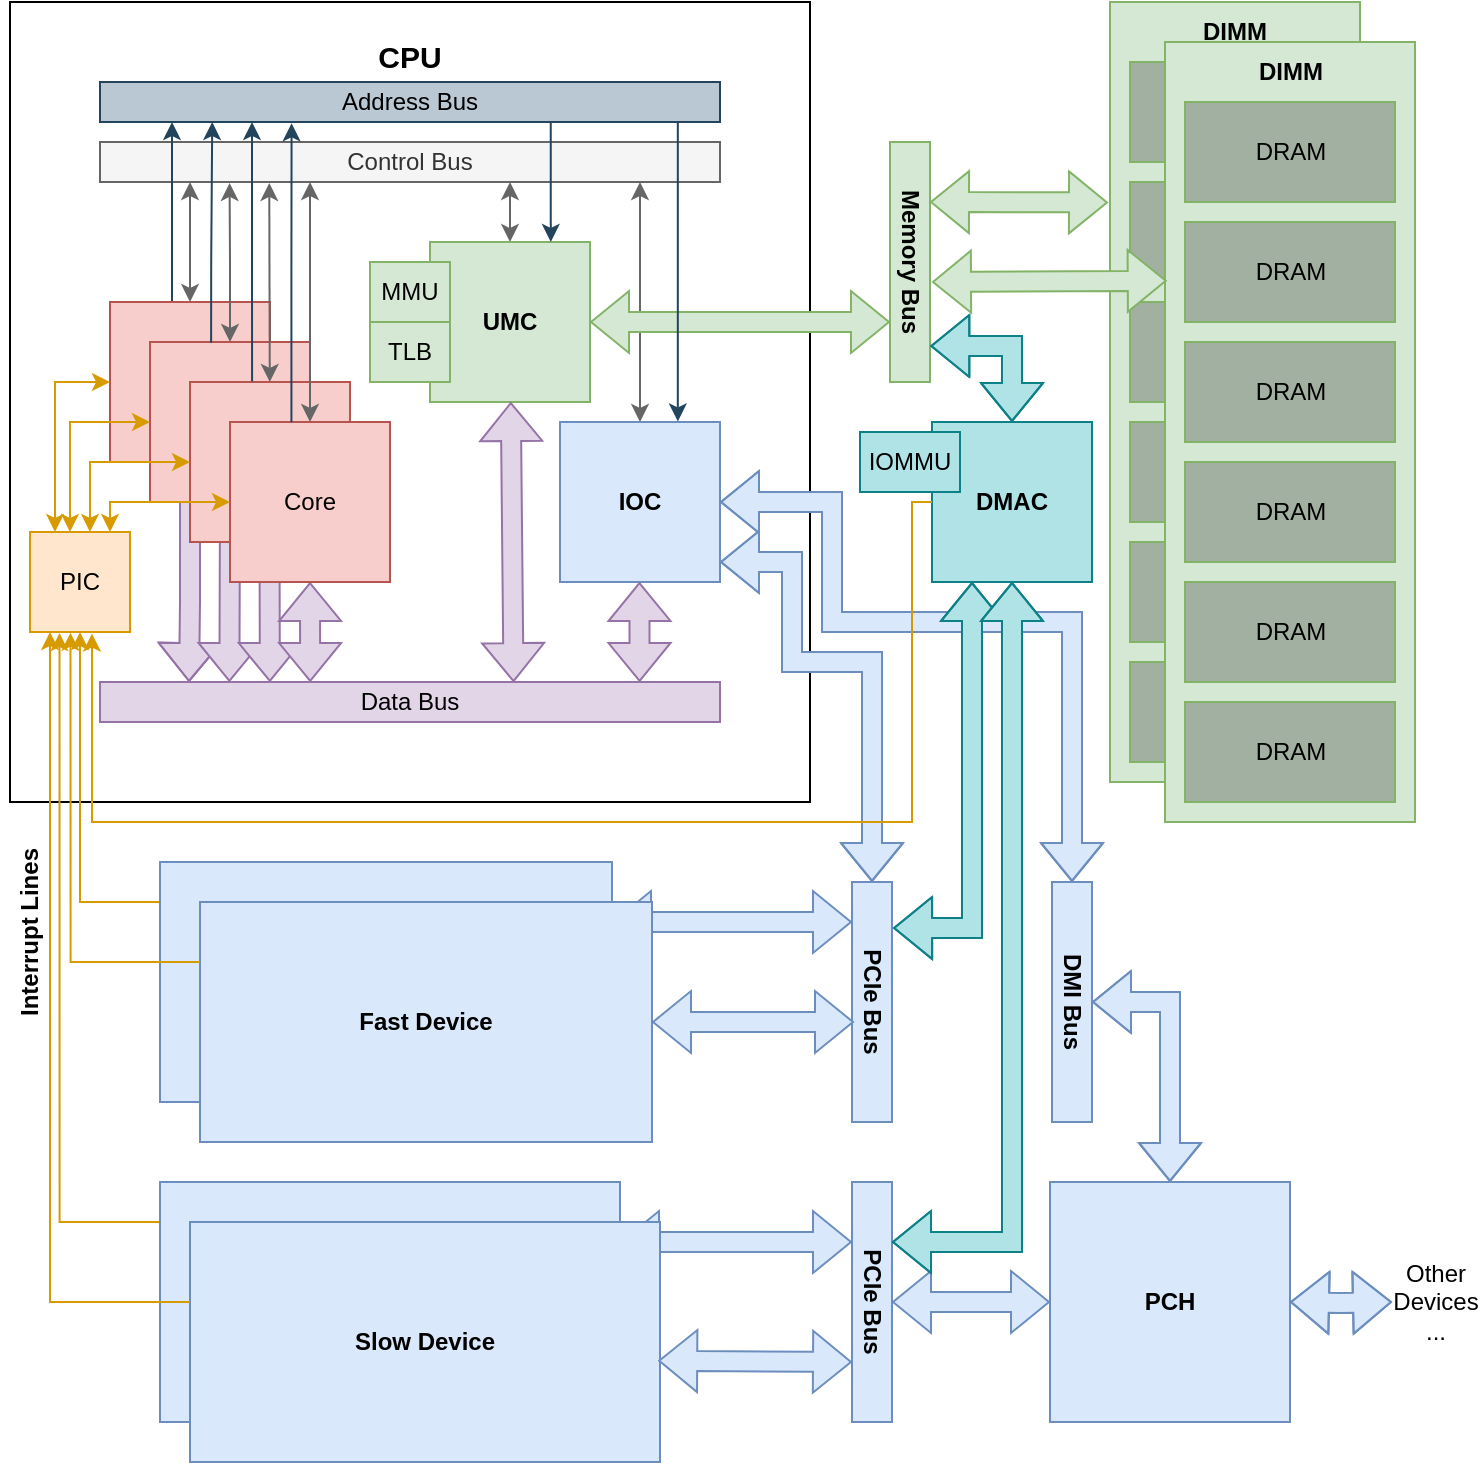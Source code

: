 <mxfile version="20.2.8" type="github">
  <diagram id="J__HdVsJIr5SyrQDiXUM" name="Page-1">
    <mxGraphModel dx="2031" dy="1133" grid="1" gridSize="10" guides="1" tooltips="1" connect="1" arrows="1" fold="1" page="1" pageScale="1" pageWidth="800" pageHeight="800" math="0" shadow="0">
      <root>
        <mxCell id="0" />
        <mxCell id="1" parent="0" />
        <mxCell id="qEeFTIqIXQlI-F8TJPD6-39" value="&lt;div&gt;&lt;font size=&quot;1&quot;&gt;&lt;b style=&quot;font-size: 15px;&quot;&gt;CPU&lt;/b&gt;&lt;/font&gt;&lt;/div&gt;&lt;div&gt;&lt;b&gt;&lt;br&gt;&lt;/b&gt;&lt;/div&gt;&lt;div&gt;&lt;b&gt;&lt;br&gt;&lt;/b&gt;&lt;/div&gt;&lt;div&gt;&lt;b&gt;&lt;br&gt;&lt;/b&gt;&lt;/div&gt;&lt;div&gt;&lt;b&gt;&lt;br&gt;&lt;/b&gt;&lt;/div&gt;&lt;div&gt;&lt;b&gt;&lt;br&gt;&lt;/b&gt;&lt;/div&gt;&lt;div&gt;&lt;b&gt;&lt;br&gt;&lt;/b&gt;&lt;/div&gt;&lt;div&gt;&lt;b&gt;&lt;br&gt;&lt;/b&gt;&lt;/div&gt;&lt;div&gt;&lt;b&gt;&lt;br&gt;&lt;/b&gt;&lt;/div&gt;&lt;div&gt;&lt;b&gt;&lt;br&gt;&lt;/b&gt;&lt;/div&gt;&lt;div&gt;&lt;b&gt;&lt;br&gt;&lt;/b&gt;&lt;/div&gt;&lt;div&gt;&lt;b&gt;&lt;br&gt;&lt;/b&gt;&lt;/div&gt;&lt;div&gt;&lt;b&gt;&lt;br&gt;&lt;/b&gt;&lt;/div&gt;&lt;div&gt;&lt;b&gt;&lt;br&gt;&lt;/b&gt;&lt;/div&gt;&lt;div&gt;&lt;b&gt;&lt;br&gt;&lt;/b&gt;&lt;/div&gt;&lt;div&gt;&lt;b&gt;&lt;br&gt;&lt;/b&gt;&lt;/div&gt;&lt;div&gt;&lt;b&gt;&lt;br&gt;&lt;/b&gt;&lt;/div&gt;&lt;div&gt;&lt;b&gt;&lt;br&gt;&lt;/b&gt;&lt;/div&gt;&lt;div&gt;&lt;b&gt;&lt;br&gt;&lt;/b&gt;&lt;/div&gt;&lt;div&gt;&lt;b&gt;&lt;br&gt;&lt;/b&gt;&lt;/div&gt;&lt;div&gt;&lt;b&gt;&lt;br&gt;&lt;/b&gt;&lt;/div&gt;&lt;div&gt;&lt;b&gt;&lt;br&gt;&lt;/b&gt;&lt;/div&gt;&lt;div&gt;&lt;br&gt;&lt;/div&gt;&lt;div&gt;&lt;br&gt;&lt;/div&gt;&lt;div&gt;&lt;br&gt;&lt;/div&gt;" style="whiteSpace=wrap;html=1;aspect=fixed;" parent="1" vertex="1">
          <mxGeometry x="59" y="40" width="400" height="400" as="geometry" />
        </mxCell>
        <mxCell id="qEeFTIqIXQlI-F8TJPD6-75" value="" style="shape=flexArrow;endArrow=classic;startArrow=classic;html=1;rounded=0;strokeWidth=1;entryX=0;entryY=0.5;entryDx=0;entryDy=0;exitX=0.726;exitY=1;exitDx=0;exitDy=0;exitPerimeter=0;fillColor=#e1d5e7;strokeColor=#9673a6;" parent="1" target="qEeFTIqIXQlI-F8TJPD6-52" edge="1">
          <mxGeometry width="100" height="100" relative="1" as="geometry">
            <mxPoint x="148.52" y="380" as="sourcePoint" />
            <mxPoint x="148.82" y="290" as="targetPoint" />
            <Array as="points">
              <mxPoint x="149" y="340" />
            </Array>
          </mxGeometry>
        </mxCell>
        <mxCell id="qEeFTIqIXQlI-F8TJPD6-70" value="" style="shape=flexArrow;endArrow=classic;startArrow=classic;html=1;rounded=0;strokeWidth=1;entryX=0;entryY=0.5;entryDx=0;entryDy=0;exitX=0.726;exitY=1;exitDx=0;exitDy=0;exitPerimeter=0;fillColor=#e1d5e7;strokeColor=#9673a6;" parent="1" target="qEeFTIqIXQlI-F8TJPD6-50" edge="1">
          <mxGeometry width="100" height="100" relative="1" as="geometry">
            <mxPoint x="168.7" y="380" as="sourcePoint" />
            <mxPoint x="168.52" y="310" as="targetPoint" />
          </mxGeometry>
        </mxCell>
        <mxCell id="qEeFTIqIXQlI-F8TJPD6-13" value="" style="group" parent="1" vertex="1" connectable="0">
          <mxGeometry x="579" y="50" width="212.5" height="450" as="geometry" />
        </mxCell>
        <mxCell id="qEeFTIqIXQlI-F8TJPD6-12" value="&lt;div&gt;&lt;b&gt;DIMM&lt;/b&gt;&lt;/div&gt;&lt;div&gt;&lt;b&gt;&lt;br&gt;&lt;/b&gt;&lt;/div&gt;&lt;div&gt;&lt;b&gt;&lt;br&gt;&lt;/b&gt;&lt;/div&gt;&lt;div&gt;&lt;b&gt;&lt;br&gt;&lt;/b&gt;&lt;/div&gt;&lt;div&gt;&lt;b&gt;&lt;br&gt;&lt;/b&gt;&lt;/div&gt;&lt;div&gt;&lt;b&gt;&lt;br&gt;&lt;/b&gt;&lt;/div&gt;&lt;div&gt;&lt;b&gt;&lt;br&gt;&lt;/b&gt;&lt;/div&gt;&lt;div&gt;&lt;b&gt;&lt;br&gt;&lt;/b&gt;&lt;/div&gt;&lt;div&gt;&lt;b&gt;&lt;br&gt;&lt;/b&gt;&lt;/div&gt;&lt;div&gt;&lt;b&gt;&lt;br&gt;&lt;/b&gt;&lt;/div&gt;&lt;div&gt;&lt;b&gt;&lt;br&gt;&lt;/b&gt;&lt;/div&gt;&lt;div&gt;&lt;b&gt;&lt;br&gt;&lt;/b&gt;&lt;/div&gt;&lt;div&gt;&lt;b&gt;&lt;br&gt;&lt;/b&gt;&lt;/div&gt;&lt;div&gt;&lt;b&gt;&lt;br&gt;&lt;/b&gt;&lt;/div&gt;&lt;div&gt;&lt;b&gt;&lt;br&gt;&lt;/b&gt;&lt;/div&gt;&lt;div&gt;&lt;b&gt;&lt;br&gt;&lt;/b&gt;&lt;/div&gt;&lt;div&gt;&lt;b&gt;&lt;br&gt;&lt;/b&gt;&lt;/div&gt;&lt;div&gt;&lt;b&gt;&lt;br&gt;&lt;/b&gt;&lt;/div&gt;&lt;div&gt;&lt;b&gt;&lt;br&gt;&lt;/b&gt;&lt;/div&gt;&lt;div&gt;&lt;b&gt;&lt;br&gt;&lt;/b&gt;&lt;/div&gt;&lt;div&gt;&lt;b&gt;&lt;br&gt;&lt;/b&gt;&lt;/div&gt;&lt;div&gt;&lt;b&gt;&lt;br&gt;&lt;/b&gt;&lt;/div&gt;&lt;div&gt;&lt;b&gt;&lt;br&gt;&lt;/b&gt;&lt;/div&gt;&lt;div&gt;&lt;b&gt;&lt;br&gt;&lt;/b&gt;&lt;/div&gt;&lt;div&gt;&lt;b&gt;&lt;br&gt;&lt;/b&gt;&lt;/div&gt;&lt;div&gt;&lt;b&gt;&lt;br&gt;&lt;/b&gt;&lt;/div&gt;" style="rounded=0;whiteSpace=wrap;html=1;fillColor=#d5e8d4;strokeColor=#82b366;" parent="qEeFTIqIXQlI-F8TJPD6-13" vertex="1">
          <mxGeometry x="30" y="-10" width="125" height="390" as="geometry" />
        </mxCell>
        <mxCell id="qEeFTIqIXQlI-F8TJPD6-6" value="DRAM" style="rounded=0;whiteSpace=wrap;html=1;fillColor=#A2B0A1;strokeColor=#82b366;" parent="qEeFTIqIXQlI-F8TJPD6-13" vertex="1">
          <mxGeometry x="40" y="20" width="105" height="50" as="geometry" />
        </mxCell>
        <mxCell id="qEeFTIqIXQlI-F8TJPD6-7" value="DRAM" style="rounded=0;whiteSpace=wrap;html=1;fillColor=#A2B0A1;strokeColor=#82b366;" parent="qEeFTIqIXQlI-F8TJPD6-13" vertex="1">
          <mxGeometry x="40" y="80" width="105" height="50" as="geometry" />
        </mxCell>
        <mxCell id="qEeFTIqIXQlI-F8TJPD6-8" value="DRAM" style="rounded=0;whiteSpace=wrap;html=1;fillColor=#A2B0A1;strokeColor=#82b366;" parent="qEeFTIqIXQlI-F8TJPD6-13" vertex="1">
          <mxGeometry x="40" y="140" width="105" height="50" as="geometry" />
        </mxCell>
        <mxCell id="qEeFTIqIXQlI-F8TJPD6-9" value="DRAM" style="rounded=0;whiteSpace=wrap;html=1;fillColor=#A2B0A1;strokeColor=#82b366;" parent="qEeFTIqIXQlI-F8TJPD6-13" vertex="1">
          <mxGeometry x="40" y="200" width="105" height="50" as="geometry" />
        </mxCell>
        <mxCell id="qEeFTIqIXQlI-F8TJPD6-10" value="DRAM" style="rounded=0;whiteSpace=wrap;html=1;fillColor=#A2B0A1;strokeColor=#82b366;" parent="qEeFTIqIXQlI-F8TJPD6-13" vertex="1">
          <mxGeometry x="40" y="260" width="105" height="50" as="geometry" />
        </mxCell>
        <mxCell id="qEeFTIqIXQlI-F8TJPD6-11" value="DRAM" style="rounded=0;whiteSpace=wrap;html=1;fillColor=#A2B0A1;strokeColor=#82b366;" parent="qEeFTIqIXQlI-F8TJPD6-13" vertex="1">
          <mxGeometry x="40" y="320" width="105" height="50" as="geometry" />
        </mxCell>
        <mxCell id="qEeFTIqIXQlI-F8TJPD6-15" value="" style="group" parent="qEeFTIqIXQlI-F8TJPD6-13" vertex="1" connectable="0">
          <mxGeometry x="57.5" y="10" width="155" height="420" as="geometry" />
        </mxCell>
        <mxCell id="qEeFTIqIXQlI-F8TJPD6-16" value="&lt;div&gt;&lt;b&gt;DIMM&lt;/b&gt;&lt;/div&gt;&lt;div&gt;&lt;b&gt;&lt;br&gt;&lt;/b&gt;&lt;/div&gt;&lt;div&gt;&lt;b&gt;&lt;br&gt;&lt;/b&gt;&lt;/div&gt;&lt;div&gt;&lt;b&gt;&lt;br&gt;&lt;/b&gt;&lt;/div&gt;&lt;div&gt;&lt;b&gt;&lt;br&gt;&lt;/b&gt;&lt;/div&gt;&lt;div&gt;&lt;b&gt;&lt;br&gt;&lt;/b&gt;&lt;/div&gt;&lt;div&gt;&lt;b&gt;&lt;br&gt;&lt;/b&gt;&lt;/div&gt;&lt;div&gt;&lt;b&gt;&lt;br&gt;&lt;/b&gt;&lt;/div&gt;&lt;div&gt;&lt;b&gt;&lt;br&gt;&lt;/b&gt;&lt;/div&gt;&lt;div&gt;&lt;b&gt;&lt;br&gt;&lt;/b&gt;&lt;/div&gt;&lt;div&gt;&lt;b&gt;&lt;br&gt;&lt;/b&gt;&lt;/div&gt;&lt;div&gt;&lt;b&gt;&lt;br&gt;&lt;/b&gt;&lt;/div&gt;&lt;div&gt;&lt;b&gt;&lt;br&gt;&lt;/b&gt;&lt;/div&gt;&lt;div&gt;&lt;b&gt;&lt;br&gt;&lt;/b&gt;&lt;/div&gt;&lt;div&gt;&lt;b&gt;&lt;br&gt;&lt;/b&gt;&lt;/div&gt;&lt;div&gt;&lt;b&gt;&lt;br&gt;&lt;/b&gt;&lt;/div&gt;&lt;div&gt;&lt;b&gt;&lt;br&gt;&lt;/b&gt;&lt;/div&gt;&lt;div&gt;&lt;b&gt;&lt;br&gt;&lt;/b&gt;&lt;/div&gt;&lt;div&gt;&lt;b&gt;&lt;br&gt;&lt;/b&gt;&lt;/div&gt;&lt;div&gt;&lt;b&gt;&lt;br&gt;&lt;/b&gt;&lt;/div&gt;&lt;div&gt;&lt;b&gt;&lt;br&gt;&lt;/b&gt;&lt;/div&gt;&lt;div&gt;&lt;b&gt;&lt;br&gt;&lt;/b&gt;&lt;/div&gt;&lt;div&gt;&lt;b&gt;&lt;br&gt;&lt;/b&gt;&lt;/div&gt;&lt;div&gt;&lt;b&gt;&lt;br&gt;&lt;/b&gt;&lt;/div&gt;&lt;div&gt;&lt;b&gt;&lt;br&gt;&lt;/b&gt;&lt;/div&gt;&lt;div&gt;&lt;b&gt;&lt;br&gt;&lt;/b&gt;&lt;/div&gt;" style="rounded=0;whiteSpace=wrap;html=1;fillColor=#d5e8d4;strokeColor=#82b366;" parent="qEeFTIqIXQlI-F8TJPD6-15" vertex="1">
          <mxGeometry width="125" height="390" as="geometry" />
        </mxCell>
        <mxCell id="qEeFTIqIXQlI-F8TJPD6-17" value="DRAM" style="rounded=0;whiteSpace=wrap;html=1;fillColor=#A2B0A1;strokeColor=#82b366;" parent="qEeFTIqIXQlI-F8TJPD6-15" vertex="1">
          <mxGeometry x="10" y="30" width="105" height="50" as="geometry" />
        </mxCell>
        <mxCell id="qEeFTIqIXQlI-F8TJPD6-18" value="DRAM" style="rounded=0;whiteSpace=wrap;html=1;fillColor=#A2B0A1;strokeColor=#82b366;" parent="qEeFTIqIXQlI-F8TJPD6-15" vertex="1">
          <mxGeometry x="10" y="90" width="105" height="50" as="geometry" />
        </mxCell>
        <mxCell id="qEeFTIqIXQlI-F8TJPD6-19" value="DRAM" style="rounded=0;whiteSpace=wrap;html=1;fillColor=#A2B0A1;strokeColor=#82b366;" parent="qEeFTIqIXQlI-F8TJPD6-15" vertex="1">
          <mxGeometry x="10" y="150" width="105" height="50" as="geometry" />
        </mxCell>
        <mxCell id="qEeFTIqIXQlI-F8TJPD6-20" value="DRAM" style="rounded=0;whiteSpace=wrap;html=1;fillColor=#A2B0A1;strokeColor=#82b366;" parent="qEeFTIqIXQlI-F8TJPD6-15" vertex="1">
          <mxGeometry x="10" y="210" width="105" height="50" as="geometry" />
        </mxCell>
        <mxCell id="qEeFTIqIXQlI-F8TJPD6-21" value="DRAM" style="rounded=0;whiteSpace=wrap;html=1;fillColor=#A2B0A1;strokeColor=#82b366;" parent="qEeFTIqIXQlI-F8TJPD6-15" vertex="1">
          <mxGeometry x="10" y="270" width="105" height="50" as="geometry" />
        </mxCell>
        <mxCell id="qEeFTIqIXQlI-F8TJPD6-22" value="DRAM" style="rounded=0;whiteSpace=wrap;html=1;fillColor=#A2B0A1;strokeColor=#82b366;" parent="qEeFTIqIXQlI-F8TJPD6-15" vertex="1">
          <mxGeometry x="10" y="330" width="105" height="50" as="geometry" />
        </mxCell>
        <mxCell id="qEeFTIqIXQlI-F8TJPD6-47" value="Control Bus" style="rounded=0;whiteSpace=wrap;html=1;direction=west;fillColor=#f5f5f5;fontColor=#333333;strokeColor=#666666;" parent="1" vertex="1">
          <mxGeometry x="104" y="110" width="310" height="20" as="geometry" />
        </mxCell>
        <mxCell id="qEeFTIqIXQlI-F8TJPD6-63" style="edgeStyle=orthogonalEdgeStyle;rounded=0;orthogonalLoop=1;jettySize=auto;html=1;startArrow=classic;startFill=1;endArrow=classic;endFill=1;fillColor=#f5f5f5;strokeColor=#666666;" parent="1" source="qEeFTIqIXQlI-F8TJPD6-49" edge="1">
          <mxGeometry relative="1" as="geometry">
            <mxPoint x="149" y="130" as="targetPoint" />
          </mxGeometry>
        </mxCell>
        <mxCell id="-2iX7dDmLR8iBzbatovd-29" style="edgeStyle=orthogonalEdgeStyle;rounded=0;orthogonalLoop=1;jettySize=auto;html=1;fontSize=15;elbow=vertical;fillColor=#bac8d3;strokeColor=#23445d;" parent="1" source="qEeFTIqIXQlI-F8TJPD6-49" target="-2iX7dDmLR8iBzbatovd-27" edge="1">
          <mxGeometry relative="1" as="geometry">
            <Array as="points">
              <mxPoint x="140" y="160" />
              <mxPoint x="140" y="160" />
            </Array>
          </mxGeometry>
        </mxCell>
        <mxCell id="qEeFTIqIXQlI-F8TJPD6-49" value="Core" style="whiteSpace=wrap;html=1;aspect=fixed;fillColor=#f8cecc;strokeColor=#b85450;" parent="1" vertex="1">
          <mxGeometry x="109" y="190" width="80" height="80" as="geometry" />
        </mxCell>
        <mxCell id="qEeFTIqIXQlI-F8TJPD6-64" style="edgeStyle=orthogonalEdgeStyle;rounded=0;orthogonalLoop=1;jettySize=auto;html=1;entryX=0.791;entryY=-0.024;entryDx=0;entryDy=0;entryPerimeter=0;startArrow=classic;startFill=1;endArrow=classic;endFill=1;fillColor=#f5f5f5;strokeColor=#666666;" parent="1" source="qEeFTIqIXQlI-F8TJPD6-51" target="qEeFTIqIXQlI-F8TJPD6-47" edge="1">
          <mxGeometry relative="1" as="geometry" />
        </mxCell>
        <mxCell id="qEeFTIqIXQlI-F8TJPD6-51" value="Core" style="whiteSpace=wrap;html=1;aspect=fixed;fillColor=#f8cecc;strokeColor=#b85450;" parent="1" vertex="1">
          <mxGeometry x="129" y="210" width="80" height="80" as="geometry" />
        </mxCell>
        <mxCell id="qEeFTIqIXQlI-F8TJPD6-60" style="edgeStyle=orthogonalEdgeStyle;rounded=0;orthogonalLoop=1;jettySize=auto;html=1;startArrow=classic;startFill=1;endArrow=classic;endFill=1;fillColor=#f5f5f5;strokeColor=#666666;" parent="1" source="qEeFTIqIXQlI-F8TJPD6-53" edge="1">
          <mxGeometry relative="1" as="geometry">
            <mxPoint x="309" y="130" as="targetPoint" />
            <Array as="points">
              <mxPoint x="309" y="130" />
            </Array>
          </mxGeometry>
        </mxCell>
        <mxCell id="qEeFTIqIXQlI-F8TJPD6-53" value="UMC" style="whiteSpace=wrap;html=1;aspect=fixed;fillColor=#d5e8d4;strokeColor=#82b366;fontStyle=1" parent="1" vertex="1">
          <mxGeometry x="269" y="160" width="80" height="80" as="geometry" />
        </mxCell>
        <mxCell id="qEeFTIqIXQlI-F8TJPD6-52" value="Core" style="whiteSpace=wrap;html=1;aspect=fixed;fillColor=#f8cecc;strokeColor=#b85450;" parent="1" vertex="1">
          <mxGeometry x="149" y="230" width="80" height="80" as="geometry" />
        </mxCell>
        <mxCell id="qEeFTIqIXQlI-F8TJPD6-57" style="edgeStyle=orthogonalEdgeStyle;rounded=0;orthogonalLoop=1;jettySize=auto;html=1;endArrow=classic;endFill=1;startArrow=classic;startFill=1;fillColor=#f5f5f5;strokeColor=#666666;" parent="1" source="qEeFTIqIXQlI-F8TJPD6-54" edge="1">
          <mxGeometry relative="1" as="geometry">
            <mxPoint x="374" y="130" as="targetPoint" />
            <Array as="points">
              <mxPoint x="374" y="130" />
            </Array>
          </mxGeometry>
        </mxCell>
        <mxCell id="qEeFTIqIXQlI-F8TJPD6-54" value="IOC" style="whiteSpace=wrap;html=1;aspect=fixed;fillColor=#dae8fc;strokeColor=#6c8ebf;fontStyle=1" parent="1" vertex="1">
          <mxGeometry x="334" y="250" width="80" height="80" as="geometry" />
        </mxCell>
        <mxCell id="qEeFTIqIXQlI-F8TJPD6-55" value="Data Bus" style="rounded=0;whiteSpace=wrap;html=1;direction=west;fillColor=#e1d5e7;strokeColor=#9673a6;" parent="1" vertex="1">
          <mxGeometry x="104" y="380" width="310" height="20" as="geometry" />
        </mxCell>
        <mxCell id="qEeFTIqIXQlI-F8TJPD6-65" value="" style="endArrow=classic;startArrow=classic;html=1;rounded=0;entryX=0.727;entryY=-0.024;entryDx=0;entryDy=0;entryPerimeter=0;fillColor=#f5f5f5;strokeColor=#666666;" parent="1" source="qEeFTIqIXQlI-F8TJPD6-52" target="qEeFTIqIXQlI-F8TJPD6-47" edge="1">
          <mxGeometry width="50" height="50" relative="1" as="geometry">
            <mxPoint x="229" y="300" as="sourcePoint" />
            <mxPoint x="279" y="250" as="targetPoint" />
          </mxGeometry>
        </mxCell>
        <mxCell id="qEeFTIqIXQlI-F8TJPD6-66" value="" style="endArrow=classic;startArrow=classic;html=1;rounded=0;entryX=0.727;entryY=-0.024;entryDx=0;entryDy=0;entryPerimeter=0;exitX=0.5;exitY=0;exitDx=0;exitDy=0;fillColor=#f5f5f5;strokeColor=#666666;" parent="1" source="qEeFTIqIXQlI-F8TJPD6-50" edge="1">
          <mxGeometry width="50" height="50" relative="1" as="geometry">
            <mxPoint x="209.264" y="229.52" as="sourcePoint" />
            <mxPoint x="209" y="130.0" as="targetPoint" />
          </mxGeometry>
        </mxCell>
        <mxCell id="qEeFTIqIXQlI-F8TJPD6-69" value="" style="shape=flexArrow;endArrow=classic;startArrow=classic;html=1;rounded=0;strokeWidth=1;entryX=0.5;entryY=1;entryDx=0;entryDy=0;exitX=0.726;exitY=1;exitDx=0;exitDy=0;exitPerimeter=0;fillColor=#e1d5e7;strokeColor=#9673a6;" parent="1" source="qEeFTIqIXQlI-F8TJPD6-55" edge="1">
          <mxGeometry width="100" height="100" relative="1" as="geometry">
            <mxPoint x="188.85" y="360" as="sourcePoint" />
            <mxPoint x="188.76" y="310" as="targetPoint" />
          </mxGeometry>
        </mxCell>
        <mxCell id="qEeFTIqIXQlI-F8TJPD6-68" value="" style="shape=flexArrow;endArrow=classic;startArrow=classic;html=1;rounded=0;strokeWidth=1;entryX=0.5;entryY=1;entryDx=0;entryDy=0;exitX=0.661;exitY=1;exitDx=0;exitDy=0;exitPerimeter=0;fillColor=#e1d5e7;strokeColor=#9673a6;" parent="1" source="qEeFTIqIXQlI-F8TJPD6-55" target="qEeFTIqIXQlI-F8TJPD6-50" edge="1">
          <mxGeometry width="100" height="100" relative="1" as="geometry">
            <mxPoint x="209" y="360" as="sourcePoint" />
            <mxPoint x="309" y="260" as="targetPoint" />
          </mxGeometry>
        </mxCell>
        <mxCell id="qEeFTIqIXQlI-F8TJPD6-50" value="Core" style="whiteSpace=wrap;html=1;aspect=fixed;fillColor=#f8cecc;strokeColor=#b85450;" parent="1" vertex="1">
          <mxGeometry x="169" y="250" width="80" height="80" as="geometry" />
        </mxCell>
        <mxCell id="qEeFTIqIXQlI-F8TJPD6-74" value="" style="shape=flexArrow;endArrow=classic;startArrow=classic;html=1;rounded=0;strokeWidth=1;exitX=0.333;exitY=0.997;exitDx=0;exitDy=0;exitPerimeter=0;fillColor=#e1d5e7;strokeColor=#9673a6;" parent="1" source="qEeFTIqIXQlI-F8TJPD6-55" target="qEeFTIqIXQlI-F8TJPD6-53" edge="1">
          <mxGeometry width="100" height="100" relative="1" as="geometry">
            <mxPoint x="318.85" y="380" as="sourcePoint" />
            <mxPoint x="318.76" y="330" as="targetPoint" />
          </mxGeometry>
        </mxCell>
        <mxCell id="qEeFTIqIXQlI-F8TJPD6-76" value="" style="shape=flexArrow;endArrow=classic;startArrow=classic;html=1;rounded=0;strokeWidth=1;entryX=0.5;entryY=1;entryDx=0;entryDy=0;exitX=0.661;exitY=1;exitDx=0;exitDy=0;exitPerimeter=0;fillColor=#e1d5e7;strokeColor=#9673a6;" parent="1" edge="1">
          <mxGeometry width="100" height="100" relative="1" as="geometry">
            <mxPoint x="373.8" y="380" as="sourcePoint" />
            <mxPoint x="373.71" y="330" as="targetPoint" />
          </mxGeometry>
        </mxCell>
        <mxCell id="qEeFTIqIXQlI-F8TJPD6-77" value="" style="shape=flexArrow;endArrow=classic;startArrow=classic;html=1;rounded=0;strokeWidth=1;fillColor=#d5e8d4;entryX=1;entryY=0.5;entryDx=0;entryDy=0;strokeColor=#82b366;exitX=0.75;exitY=1;exitDx=0;exitDy=0;" parent="1" source="-2iX7dDmLR8iBzbatovd-1" target="qEeFTIqIXQlI-F8TJPD6-53" edge="1">
          <mxGeometry width="100" height="100" relative="1" as="geometry">
            <mxPoint x="460" y="180" as="sourcePoint" />
            <mxPoint x="339" y="190" as="targetPoint" />
          </mxGeometry>
        </mxCell>
        <mxCell id="qEeFTIqIXQlI-F8TJPD6-82" style="edgeStyle=orthogonalEdgeStyle;rounded=0;orthogonalLoop=1;jettySize=auto;html=1;startArrow=classic;startFill=1;endArrow=none;endFill=0;strokeWidth=1;fillColor=#ffe6cc;entryX=0;entryY=0.167;entryDx=0;entryDy=0;entryPerimeter=0;exitX=0.5;exitY=1;exitDx=0;exitDy=0;strokeColor=#d79b00;" parent="1" source="qEeFTIqIXQlI-F8TJPD6-81" target="qEeFTIqIXQlI-F8TJPD6-83" edge="1">
          <mxGeometry relative="1" as="geometry">
            <mxPoint x="94" y="490" as="targetPoint" />
            <Array as="points">
              <mxPoint x="94" y="490" />
            </Array>
          </mxGeometry>
        </mxCell>
        <mxCell id="qEeFTIqIXQlI-F8TJPD6-102" style="edgeStyle=orthogonalEdgeStyle;rounded=0;orthogonalLoop=1;jettySize=auto;html=1;entryX=0;entryY=0.5;entryDx=0;entryDy=0;startArrow=classic;startFill=1;endArrow=classic;endFill=1;strokeWidth=1;fillColor=#ffe6cc;exitX=0.25;exitY=0;exitDx=0;exitDy=0;strokeColor=#d79b00;" parent="1" source="qEeFTIqIXQlI-F8TJPD6-81" target="qEeFTIqIXQlI-F8TJPD6-49" edge="1">
          <mxGeometry relative="1" as="geometry" />
        </mxCell>
        <mxCell id="qEeFTIqIXQlI-F8TJPD6-103" style="edgeStyle=orthogonalEdgeStyle;rounded=0;orthogonalLoop=1;jettySize=auto;html=1;entryX=0;entryY=0.5;entryDx=0;entryDy=0;startArrow=classic;startFill=1;endArrow=classic;endFill=1;strokeWidth=1;fillColor=#ffe6cc;strokeColor=#d79b00;" parent="1" source="qEeFTIqIXQlI-F8TJPD6-81" target="qEeFTIqIXQlI-F8TJPD6-51" edge="1">
          <mxGeometry relative="1" as="geometry">
            <Array as="points">
              <mxPoint x="89" y="250" />
            </Array>
          </mxGeometry>
        </mxCell>
        <mxCell id="qEeFTIqIXQlI-F8TJPD6-104" style="edgeStyle=orthogonalEdgeStyle;rounded=0;orthogonalLoop=1;jettySize=auto;html=1;entryX=0;entryY=0.5;entryDx=0;entryDy=0;startArrow=classic;startFill=1;endArrow=classic;endFill=1;strokeWidth=1;fillColor=#ffe6cc;strokeColor=#d79b00;" parent="1" source="qEeFTIqIXQlI-F8TJPD6-81" target="qEeFTIqIXQlI-F8TJPD6-52" edge="1">
          <mxGeometry relative="1" as="geometry">
            <Array as="points">
              <mxPoint x="99" y="270" />
            </Array>
          </mxGeometry>
        </mxCell>
        <mxCell id="qEeFTIqIXQlI-F8TJPD6-105" style="edgeStyle=orthogonalEdgeStyle;rounded=0;orthogonalLoop=1;jettySize=auto;html=1;entryX=0;entryY=0.5;entryDx=0;entryDy=0;startArrow=classic;startFill=1;endArrow=classic;endFill=1;strokeWidth=1;fillColor=#ffe6cc;strokeColor=#d79b00;" parent="1" source="qEeFTIqIXQlI-F8TJPD6-81" target="qEeFTIqIXQlI-F8TJPD6-50" edge="1">
          <mxGeometry relative="1" as="geometry">
            <Array as="points">
              <mxPoint x="109" y="290" />
            </Array>
          </mxGeometry>
        </mxCell>
        <mxCell id="qEeFTIqIXQlI-F8TJPD6-107" style="edgeStyle=orthogonalEdgeStyle;rounded=0;orthogonalLoop=1;jettySize=auto;html=1;startArrow=classic;startFill=1;endArrow=none;endFill=0;strokeWidth=1;fillColor=#ffe6cc;exitX=0.295;exitY=1.01;exitDx=0;exitDy=0;exitPerimeter=0;strokeColor=#d79b00;" parent="1" source="qEeFTIqIXQlI-F8TJPD6-81" target="qEeFTIqIXQlI-F8TJPD6-86" edge="1">
          <mxGeometry relative="1" as="geometry">
            <Array as="points">
              <mxPoint x="84" y="650" />
            </Array>
          </mxGeometry>
        </mxCell>
        <mxCell id="qEeFTIqIXQlI-F8TJPD6-81" value="PIC" style="whiteSpace=wrap;html=1;aspect=fixed;fillColor=#ffe6cc;strokeColor=#d79b00;" parent="1" vertex="1">
          <mxGeometry x="69" y="305" width="50" height="50" as="geometry" />
        </mxCell>
        <mxCell id="qEeFTIqIXQlI-F8TJPD6-110" style="edgeStyle=orthogonalEdgeStyle;shape=flexArrow;rounded=0;orthogonalLoop=1;jettySize=auto;html=1;startArrow=classic;startFill=1;endArrow=classic;endFill=1;strokeWidth=1;fillColor=#dae8fc;strokeColor=#6c8ebf;exitX=0.25;exitY=1;exitDx=0;exitDy=0;entryX=1;entryY=0.25;entryDx=0;entryDy=0;" parent="1" source="-2iX7dDmLR8iBzbatovd-12" target="qEeFTIqIXQlI-F8TJPD6-86" edge="1">
          <mxGeometry relative="1" as="geometry">
            <Array as="points" />
            <mxPoint x="470" y="670" as="sourcePoint" />
            <mxPoint x="410" y="670" as="targetPoint" />
          </mxGeometry>
        </mxCell>
        <mxCell id="qEeFTIqIXQlI-F8TJPD6-85" value="&lt;b&gt;PCH&lt;/b&gt;" style="whiteSpace=wrap;html=1;aspect=fixed;fillColor=#dae8fc;strokeColor=#6c8ebf;" parent="1" vertex="1">
          <mxGeometry x="579" y="630" width="120" height="120" as="geometry" />
        </mxCell>
        <mxCell id="qEeFTIqIXQlI-F8TJPD6-111" value="&lt;b&gt;Interrupt Lines&lt;/b&gt;" style="text;html=1;strokeColor=none;fillColor=none;align=center;verticalAlign=middle;whiteSpace=wrap;rounded=0;rotation=-90;" parent="1" vertex="1">
          <mxGeometry x="9" y="490" width="120" height="30" as="geometry" />
        </mxCell>
        <mxCell id="-2iX7dDmLR8iBzbatovd-1" value="&lt;b&gt;Memory Bus&lt;/b&gt;" style="rounded=0;whiteSpace=wrap;html=1;fillColor=#d5e8d4;strokeColor=#82b366;rotation=90;" parent="1" vertex="1">
          <mxGeometry x="449" y="160" width="120" height="20" as="geometry" />
        </mxCell>
        <mxCell id="-2iX7dDmLR8iBzbatovd-4" value="" style="shape=flexArrow;endArrow=classic;startArrow=classic;html=1;rounded=0;strokeWidth=1;fillColor=#d5e8d4;strokeColor=#82b366;entryX=0.25;entryY=0;entryDx=0;entryDy=0;exitX=-0.008;exitY=0.257;exitDx=0;exitDy=0;exitPerimeter=0;" parent="1" source="qEeFTIqIXQlI-F8TJPD6-12" target="-2iX7dDmLR8iBzbatovd-1" edge="1">
          <mxGeometry width="100" height="100" relative="1" as="geometry">
            <mxPoint x="610" y="140" as="sourcePoint" />
            <mxPoint x="540" y="140" as="targetPoint" />
          </mxGeometry>
        </mxCell>
        <mxCell id="-2iX7dDmLR8iBzbatovd-5" value="" style="shape=flexArrow;endArrow=classic;startArrow=classic;html=1;rounded=0;strokeWidth=1;fillColor=#d5e8d4;strokeColor=#82b366;exitX=0.007;exitY=0.306;exitDx=0;exitDy=0;exitPerimeter=0;entryX=0.583;entryY=-0.05;entryDx=0;entryDy=0;entryPerimeter=0;" parent="1" source="qEeFTIqIXQlI-F8TJPD6-16" target="-2iX7dDmLR8iBzbatovd-1" edge="1">
          <mxGeometry width="100" height="100" relative="1" as="geometry">
            <mxPoint x="598" y="180.23" as="sourcePoint" />
            <mxPoint x="540" y="178" as="targetPoint" />
          </mxGeometry>
        </mxCell>
        <mxCell id="-2iX7dDmLR8iBzbatovd-6" value="&lt;b&gt;DMAC&lt;/b&gt;" style="rounded=0;whiteSpace=wrap;html=1;fillColor=#b0e3e6;strokeColor=#0e8088;" parent="1" vertex="1">
          <mxGeometry x="520" y="250" width="80" height="80" as="geometry" />
        </mxCell>
        <mxCell id="-2iX7dDmLR8iBzbatovd-7" value="MMU" style="rounded=0;whiteSpace=wrap;html=1;fillColor=#d5e8d4;strokeColor=#82b366;" parent="1" vertex="1">
          <mxGeometry x="239" y="170" width="40" height="30" as="geometry" />
        </mxCell>
        <mxCell id="-2iX7dDmLR8iBzbatovd-8" value="TLB" style="rounded=0;whiteSpace=wrap;html=1;fillColor=#d5e8d4;strokeColor=#82b366;" parent="1" vertex="1">
          <mxGeometry x="239" y="200" width="40" height="30" as="geometry" />
        </mxCell>
        <mxCell id="-2iX7dDmLR8iBzbatovd-9" value="IOMMU" style="rounded=0;whiteSpace=wrap;html=1;fillColor=#b0e3e6;strokeColor=#0e8088;" parent="1" vertex="1">
          <mxGeometry x="484" y="255" width="50" height="30" as="geometry" />
        </mxCell>
        <mxCell id="-2iX7dDmLR8iBzbatovd-11" value="DMI Bus" style="rounded=0;whiteSpace=wrap;html=1;fillColor=#dae8fc;strokeColor=#6c8ebf;rotation=90;fontStyle=1" parent="1" vertex="1">
          <mxGeometry x="530" y="530" width="120" height="20" as="geometry" />
        </mxCell>
        <mxCell id="-2iX7dDmLR8iBzbatovd-12" value="&lt;b&gt;PCIe Bus&lt;/b&gt;" style="rounded=0;whiteSpace=wrap;html=1;fillColor=#dae8fc;strokeColor=#6c8ebf;rotation=90;" parent="1" vertex="1">
          <mxGeometry x="430" y="680" width="120" height="20" as="geometry" />
        </mxCell>
        <mxCell id="qEeFTIqIXQlI-F8TJPD6-86" value="&lt;b&gt;Slow Device&lt;/b&gt;" style="rounded=0;whiteSpace=wrap;html=1;fillColor=#dae8fc;strokeColor=#6c8ebf;" parent="1" vertex="1">
          <mxGeometry x="134" y="630" width="230" height="120" as="geometry" />
        </mxCell>
        <mxCell id="qEeFTIqIXQlI-F8TJPD6-88" value="&lt;b&gt;Slow Device&lt;/b&gt;" style="rounded=0;whiteSpace=wrap;html=1;fillColor=#dae8fc;strokeColor=#6c8ebf;" parent="1" vertex="1">
          <mxGeometry x="149" y="650" width="235" height="120" as="geometry" />
        </mxCell>
        <mxCell id="-2iX7dDmLR8iBzbatovd-13" style="edgeStyle=orthogonalEdgeStyle;shape=flexArrow;rounded=0;orthogonalLoop=1;jettySize=auto;html=1;startArrow=classic;startFill=1;endArrow=classic;endFill=1;strokeWidth=1;fillColor=#dae8fc;strokeColor=#6c8ebf;exitX=0.75;exitY=1;exitDx=0;exitDy=0;entryX=0.996;entryY=0.578;entryDx=0;entryDy=0;entryPerimeter=0;" parent="1" source="-2iX7dDmLR8iBzbatovd-12" target="qEeFTIqIXQlI-F8TJPD6-88" edge="1">
          <mxGeometry relative="1" as="geometry">
            <Array as="points">
              <mxPoint x="383" y="720" />
            </Array>
            <mxPoint x="490" y="670" as="sourcePoint" />
            <mxPoint x="430" y="730" as="targetPoint" />
          </mxGeometry>
        </mxCell>
        <mxCell id="-2iX7dDmLR8iBzbatovd-14" style="edgeStyle=orthogonalEdgeStyle;shape=flexArrow;rounded=0;orthogonalLoop=1;jettySize=auto;html=1;startArrow=classic;startFill=1;endArrow=classic;endFill=1;strokeWidth=1;fillColor=#dae8fc;strokeColor=#6c8ebf;" parent="1" source="qEeFTIqIXQlI-F8TJPD6-85" edge="1">
          <mxGeometry relative="1" as="geometry">
            <Array as="points">
              <mxPoint x="500" y="690" />
            </Array>
            <mxPoint x="555.94" y="690.32" as="sourcePoint" />
            <mxPoint x="500" y="690" as="targetPoint" />
          </mxGeometry>
        </mxCell>
        <mxCell id="-2iX7dDmLR8iBzbatovd-10" value="&lt;b&gt;PCIe Bus&lt;/b&gt;" style="rounded=0;whiteSpace=wrap;html=1;fillColor=#dae8fc;strokeColor=#6c8ebf;rotation=90;" parent="1" vertex="1">
          <mxGeometry x="430" y="530" width="120" height="20" as="geometry" />
        </mxCell>
        <mxCell id="-2iX7dDmLR8iBzbatovd-15" style="edgeStyle=orthogonalEdgeStyle;shape=flexArrow;rounded=0;orthogonalLoop=1;jettySize=auto;html=1;startArrow=classic;startFill=1;endArrow=classic;endFill=1;strokeWidth=1;fillColor=#dae8fc;strokeColor=#6c8ebf;" parent="1" target="qEeFTIqIXQlI-F8TJPD6-87" edge="1">
          <mxGeometry relative="1" as="geometry">
            <Array as="points">
              <mxPoint x="481" y="550" />
            </Array>
            <mxPoint x="481" y="550" as="sourcePoint" />
            <mxPoint x="380.0" y="549.36" as="targetPoint" />
          </mxGeometry>
        </mxCell>
        <mxCell id="-2iX7dDmLR8iBzbatovd-16" style="edgeStyle=orthogonalEdgeStyle;shape=flexArrow;rounded=0;orthogonalLoop=1;jettySize=auto;html=1;startArrow=classic;startFill=1;endArrow=classic;endFill=1;strokeWidth=1;fillColor=#dae8fc;strokeColor=#6c8ebf;" parent="1" target="qEeFTIqIXQlI-F8TJPD6-83" edge="1">
          <mxGeometry relative="1" as="geometry">
            <Array as="points">
              <mxPoint x="480" y="500" />
            </Array>
            <mxPoint x="480" y="500" as="sourcePoint" />
            <mxPoint x="360" y="500" as="targetPoint" />
          </mxGeometry>
        </mxCell>
        <mxCell id="-2iX7dDmLR8iBzbatovd-17" style="shape=flexArrow;rounded=0;orthogonalLoop=1;jettySize=auto;html=1;startArrow=classic;startFill=1;endArrow=classic;endFill=1;strokeWidth=1;fillColor=#dae8fc;strokeColor=#6c8ebf;entryX=0;entryY=0.5;entryDx=0;entryDy=0;edgeStyle=orthogonalEdgeStyle;elbow=vertical;" parent="1" source="qEeFTIqIXQlI-F8TJPD6-54" target="-2iX7dDmLR8iBzbatovd-10" edge="1">
          <mxGeometry relative="1" as="geometry">
            <Array as="points">
              <mxPoint x="450" y="320" />
              <mxPoint x="450" y="370" />
              <mxPoint x="490" y="370" />
            </Array>
            <mxPoint x="619" y="490" as="sourcePoint" />
            <mxPoint x="529" y="490" as="targetPoint" />
          </mxGeometry>
        </mxCell>
        <mxCell id="-2iX7dDmLR8iBzbatovd-18" style="shape=flexArrow;rounded=0;orthogonalLoop=1;jettySize=auto;html=1;startArrow=classic;startFill=1;endArrow=classic;endFill=1;strokeWidth=1;fillColor=#dae8fc;strokeColor=#6c8ebf;edgeStyle=orthogonalEdgeStyle;elbow=vertical;exitX=1;exitY=0.5;exitDx=0;exitDy=0;" parent="1" source="qEeFTIqIXQlI-F8TJPD6-54" target="-2iX7dDmLR8iBzbatovd-11" edge="1">
          <mxGeometry relative="1" as="geometry">
            <Array as="points">
              <mxPoint x="470" y="290" />
              <mxPoint x="470" y="350" />
              <mxPoint x="590" y="350" />
            </Array>
            <mxPoint x="424" y="330.0" as="sourcePoint" />
            <mxPoint x="590" y="480" as="targetPoint" />
          </mxGeometry>
        </mxCell>
        <mxCell id="-2iX7dDmLR8iBzbatovd-19" style="edgeStyle=orthogonalEdgeStyle;shape=flexArrow;rounded=0;orthogonalLoop=1;jettySize=auto;html=1;startArrow=classic;startFill=1;endArrow=classic;endFill=1;strokeWidth=1;fillColor=#dae8fc;strokeColor=#6c8ebf;entryX=0.5;entryY=0;entryDx=0;entryDy=0;" parent="1" source="qEeFTIqIXQlI-F8TJPD6-85" target="-2iX7dDmLR8iBzbatovd-11" edge="1">
          <mxGeometry relative="1" as="geometry">
            <Array as="points" />
            <mxPoint x="721" y="520" as="sourcePoint" />
            <mxPoint x="620" y="520" as="targetPoint" />
          </mxGeometry>
        </mxCell>
        <mxCell id="-2iX7dDmLR8iBzbatovd-20" style="edgeStyle=orthogonalEdgeStyle;shape=flexArrow;rounded=0;orthogonalLoop=1;jettySize=auto;html=1;startArrow=classic;startFill=1;endArrow=classic;endFill=1;strokeWidth=1;fillColor=#dae8fc;strokeColor=#6c8ebf;" parent="1" target="qEeFTIqIXQlI-F8TJPD6-85" edge="1">
          <mxGeometry relative="1" as="geometry">
            <Array as="points" />
            <mxPoint x="750" y="690" as="sourcePoint" />
            <mxPoint x="699" y="689.66" as="targetPoint" />
          </mxGeometry>
        </mxCell>
        <mxCell id="-2iX7dDmLR8iBzbatovd-21" value="&lt;div&gt;Other&lt;/div&gt;&lt;div&gt;Devices&lt;/div&gt;&lt;div&gt;...&lt;br&gt;&lt;/div&gt;" style="text;html=1;strokeColor=none;fillColor=none;align=center;verticalAlign=middle;whiteSpace=wrap;rounded=0;" parent="1" vertex="1">
          <mxGeometry x="751.5" y="675" width="40" height="30" as="geometry" />
        </mxCell>
        <mxCell id="-2iX7dDmLR8iBzbatovd-22" value="" style="shape=flexArrow;endArrow=classic;startArrow=classic;html=1;rounded=0;strokeWidth=1;fillColor=#b0e3e6;entryX=0.85;entryY=-0.008;entryDx=0;entryDy=0;strokeColor=#0e8088;exitX=0.5;exitY=0;exitDx=0;exitDy=0;entryPerimeter=0;edgeStyle=orthogonalEdgeStyle;" parent="1" source="-2iX7dDmLR8iBzbatovd-6" target="-2iX7dDmLR8iBzbatovd-1" edge="1">
          <mxGeometry width="100" height="100" relative="1" as="geometry">
            <mxPoint x="690" y="220" as="sourcePoint" />
            <mxPoint x="540" y="220" as="targetPoint" />
          </mxGeometry>
        </mxCell>
        <mxCell id="-2iX7dDmLR8iBzbatovd-23" value="" style="shape=flexArrow;endArrow=classic;startArrow=classic;html=1;rounded=0;strokeWidth=1;fillColor=#b0e3e6;entryX=0.25;entryY=1;entryDx=0;entryDy=0;strokeColor=#0e8088;exitX=0.192;exitY=-0.028;exitDx=0;exitDy=0;edgeStyle=orthogonalEdgeStyle;exitPerimeter=0;" parent="1" source="-2iX7dDmLR8iBzbatovd-10" target="-2iX7dDmLR8iBzbatovd-6" edge="1">
          <mxGeometry width="100" height="100" relative="1" as="geometry">
            <mxPoint x="574.84" y="380" as="sourcePoint" />
            <mxPoint x="534" y="342.0" as="targetPoint" />
          </mxGeometry>
        </mxCell>
        <mxCell id="-2iX7dDmLR8iBzbatovd-24" value="" style="shape=flexArrow;endArrow=classic;startArrow=classic;html=1;rounded=0;strokeWidth=1;fillColor=#b0e3e6;entryX=0.5;entryY=1;entryDx=0;entryDy=0;strokeColor=#0e8088;exitX=0.25;exitY=0;exitDx=0;exitDy=0;edgeStyle=orthogonalEdgeStyle;" parent="1" source="-2iX7dDmLR8iBzbatovd-12" target="-2iX7dDmLR8iBzbatovd-6" edge="1">
          <mxGeometry width="100" height="100" relative="1" as="geometry">
            <mxPoint x="520" y="503.04" as="sourcePoint" />
            <mxPoint x="559.44" y="350" as="targetPoint" />
            <Array as="points">
              <mxPoint x="560" y="660" />
            </Array>
          </mxGeometry>
        </mxCell>
        <mxCell id="qEeFTIqIXQlI-F8TJPD6-108" style="edgeStyle=orthogonalEdgeStyle;rounded=0;orthogonalLoop=1;jettySize=auto;html=1;startArrow=classic;startFill=1;endArrow=none;endFill=0;strokeWidth=1;fillColor=#ffe6cc;strokeColor=#d79b00;" parent="1" source="qEeFTIqIXQlI-F8TJPD6-81" target="qEeFTIqIXQlI-F8TJPD6-88" edge="1">
          <mxGeometry relative="1" as="geometry">
            <mxPoint x="149" y="770" as="targetPoint" />
            <Array as="points">
              <mxPoint x="79" y="690" />
            </Array>
          </mxGeometry>
        </mxCell>
        <mxCell id="-2iX7dDmLR8iBzbatovd-25" style="edgeStyle=orthogonalEdgeStyle;rounded=0;orthogonalLoop=1;jettySize=auto;html=1;entryX=0.604;entryY=1.015;entryDx=0;entryDy=0;elbow=vertical;entryPerimeter=0;fillColor=#ffe6cc;strokeColor=#d79b00;" parent="1" source="-2iX7dDmLR8iBzbatovd-6" target="qEeFTIqIXQlI-F8TJPD6-81" edge="1">
          <mxGeometry relative="1" as="geometry">
            <Array as="points">
              <mxPoint x="510" y="290" />
              <mxPoint x="510" y="450" />
              <mxPoint x="100" y="450" />
              <mxPoint x="100" y="356" />
            </Array>
          </mxGeometry>
        </mxCell>
        <mxCell id="-2iX7dDmLR8iBzbatovd-27" value="Address Bus" style="rounded=0;whiteSpace=wrap;html=1;direction=west;fillColor=#bac8d3;strokeColor=#23445d;" parent="1" vertex="1">
          <mxGeometry x="104" y="80" width="310" height="20" as="geometry" />
        </mxCell>
        <mxCell id="-2iX7dDmLR8iBzbatovd-30" style="edgeStyle=orthogonalEdgeStyle;rounded=0;orthogonalLoop=1;jettySize=auto;html=1;fontSize=15;elbow=vertical;entryX=0.819;entryY=0;entryDx=0;entryDy=0;entryPerimeter=0;exitX=0.382;exitY=0.005;exitDx=0;exitDy=0;exitPerimeter=0;fillColor=#bac8d3;strokeColor=#23445d;" parent="1" source="qEeFTIqIXQlI-F8TJPD6-51" target="-2iX7dDmLR8iBzbatovd-27" edge="1">
          <mxGeometry relative="1" as="geometry">
            <mxPoint x="160" y="200" as="sourcePoint" />
            <mxPoint x="160" y="110.0" as="targetPoint" />
            <Array as="points">
              <mxPoint x="160" y="170" />
              <mxPoint x="160" y="170" />
            </Array>
          </mxGeometry>
        </mxCell>
        <mxCell id="-2iX7dDmLR8iBzbatovd-31" style="edgeStyle=orthogonalEdgeStyle;rounded=0;orthogonalLoop=1;jettySize=auto;html=1;fontSize=15;elbow=vertical;exitX=0.388;exitY=-0.005;exitDx=0;exitDy=0;exitPerimeter=0;fillColor=#bac8d3;strokeColor=#23445d;" parent="1" source="qEeFTIqIXQlI-F8TJPD6-52" edge="1">
          <mxGeometry relative="1" as="geometry">
            <mxPoint x="180.0" y="220.4" as="sourcePoint" />
            <mxPoint x="180" y="100" as="targetPoint" />
            <Array as="points" />
          </mxGeometry>
        </mxCell>
        <mxCell id="-2iX7dDmLR8iBzbatovd-32" style="edgeStyle=orthogonalEdgeStyle;rounded=0;orthogonalLoop=1;jettySize=auto;html=1;fontSize=15;elbow=vertical;exitX=0.384;exitY=0.001;exitDx=0;exitDy=0;exitPerimeter=0;fillColor=#bac8d3;strokeColor=#23445d;entryX=0.691;entryY=-0.033;entryDx=0;entryDy=0;entryPerimeter=0;" parent="1" source="qEeFTIqIXQlI-F8TJPD6-50" target="-2iX7dDmLR8iBzbatovd-27" edge="1">
          <mxGeometry relative="1" as="geometry">
            <mxPoint x="200.04" y="240.0" as="sourcePoint" />
            <mxPoint x="200.0" y="110.4" as="targetPoint" />
            <Array as="points" />
          </mxGeometry>
        </mxCell>
        <mxCell id="-2iX7dDmLR8iBzbatovd-33" style="edgeStyle=orthogonalEdgeStyle;rounded=0;orthogonalLoop=1;jettySize=auto;html=1;fontSize=15;elbow=vertical;fillColor=#bac8d3;strokeColor=#23445d;exitX=0.273;exitY=-0.023;exitDx=0;exitDy=0;exitPerimeter=0;entryX=0.75;entryY=0;entryDx=0;entryDy=0;" parent="1" source="-2iX7dDmLR8iBzbatovd-27" target="qEeFTIqIXQlI-F8TJPD6-53" edge="1">
          <mxGeometry relative="1" as="geometry">
            <mxPoint x="334.0" y="200" as="sourcePoint" />
            <mxPoint x="334.0" y="110.0" as="targetPoint" />
            <Array as="points">
              <mxPoint x="329" y="160" />
            </Array>
          </mxGeometry>
        </mxCell>
        <mxCell id="-2iX7dDmLR8iBzbatovd-34" style="edgeStyle=orthogonalEdgeStyle;rounded=0;orthogonalLoop=1;jettySize=auto;html=1;fontSize=15;elbow=vertical;fillColor=#bac8d3;strokeColor=#23445d;exitX=0.068;exitY=-0.013;exitDx=0;exitDy=0;exitPerimeter=0;entryX=0.735;entryY=-0.004;entryDx=0;entryDy=0;entryPerimeter=0;" parent="1" source="-2iX7dDmLR8iBzbatovd-27" target="qEeFTIqIXQlI-F8TJPD6-54" edge="1">
          <mxGeometry relative="1" as="geometry">
            <mxPoint x="339.37" y="110.46" as="sourcePoint" />
            <mxPoint x="339" y="170" as="targetPoint" />
            <Array as="points">
              <mxPoint x="393" y="250" />
            </Array>
          </mxGeometry>
        </mxCell>
        <mxCell id="qEeFTIqIXQlI-F8TJPD6-83" value="&lt;b&gt;Fast Device&lt;/b&gt;" style="rounded=0;whiteSpace=wrap;html=1;fillColor=#dae8fc;strokeColor=#6c8ebf;" parent="1" vertex="1">
          <mxGeometry x="134" y="470" width="226" height="120" as="geometry" />
        </mxCell>
        <mxCell id="qEeFTIqIXQlI-F8TJPD6-87" value="&lt;b&gt;Fast Device&lt;/b&gt;" style="rounded=0;whiteSpace=wrap;html=1;fillColor=#dae8fc;strokeColor=#6c8ebf;" parent="1" vertex="1">
          <mxGeometry x="154" y="490" width="226" height="120" as="geometry" />
        </mxCell>
        <mxCell id="qEeFTIqIXQlI-F8TJPD6-106" style="edgeStyle=orthogonalEdgeStyle;rounded=0;orthogonalLoop=1;jettySize=auto;html=1;startArrow=classic;startFill=1;endArrow=none;endFill=0;strokeWidth=1;fillColor=#ffe6cc;exitX=0.405;exitY=1.007;exitDx=0;exitDy=0;exitPerimeter=0;strokeColor=#d79b00;" parent="1" source="qEeFTIqIXQlI-F8TJPD6-81" target="qEeFTIqIXQlI-F8TJPD6-87" edge="1">
          <mxGeometry relative="1" as="geometry">
            <Array as="points">
              <mxPoint x="89" y="520" />
            </Array>
          </mxGeometry>
        </mxCell>
      </root>
    </mxGraphModel>
  </diagram>
</mxfile>
